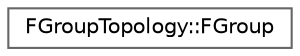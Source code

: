 digraph "Graphical Class Hierarchy"
{
 // INTERACTIVE_SVG=YES
 // LATEX_PDF_SIZE
  bgcolor="transparent";
  edge [fontname=Helvetica,fontsize=10,labelfontname=Helvetica,labelfontsize=10];
  node [fontname=Helvetica,fontsize=10,shape=box,height=0.2,width=0.4];
  rankdir="LR";
  Node0 [id="Node000000",label="FGroupTopology::FGroup",height=0.2,width=0.4,color="grey40", fillcolor="white", style="filled",URL="$d1/deb/structFGroupTopology_1_1FGroup.html",tooltip="FGroup is a set of connected triangles with the same GroupID."];
}
